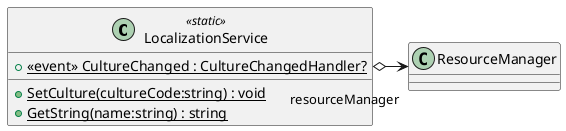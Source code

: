 @startuml
class LocalizationService <<static>> {
    + {static}  <<event>> CultureChanged : CultureChangedHandler? 
    + {static} SetCulture(cultureCode:string) : void
    + {static} GetString(name:string) : string
}
LocalizationService o-> "resourceManager" ResourceManager
@enduml

